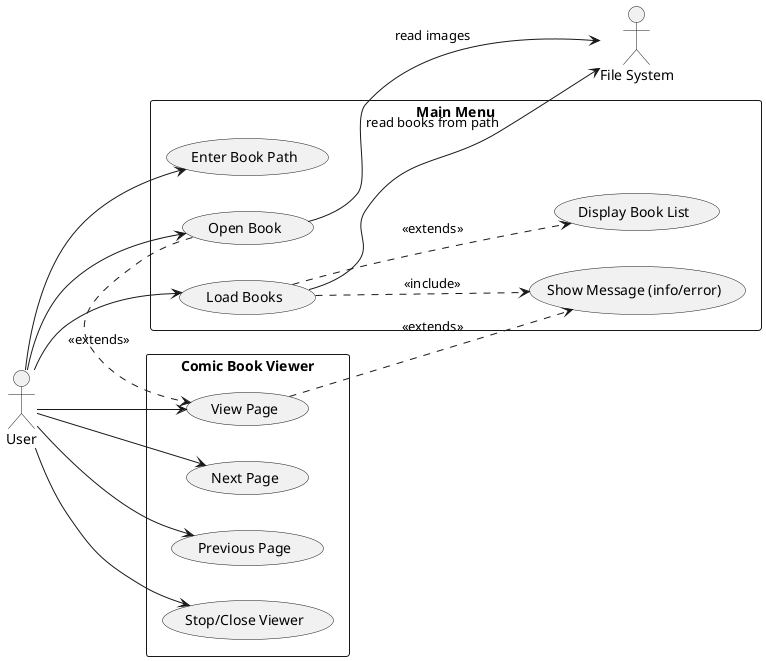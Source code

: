 ﻿@startuml
left to right direction
skinparam usecase {
  BackgroundColor<<MainMenu>> LightBlue
  BackgroundColor<<Viewer>> LightYellow
}

actor User
actor "File System" as FS


rectangle "Main Menu" {
usecase "Enter Book Path" as EnterPath
usecase "Load Books" as LoadBooks
usecase "Display Book List" as DisplayList
usecase "Show Message (info/error)" as ShowMessage
usecase "Open Book" as OpenBook
}

rectangle "Comic Book Viewer" {

usecase "View Page" as ViewPage
usecase "Next Page" as NextPage
usecase "Previous Page" as PrevPage
usecase "Stop/Close Viewer" as StopViewer
}

' Actor interactions
User --> EnterPath
User --> LoadBooks
User --> OpenBook
User --> ViewPage
User --> NextPage
User --> PrevPage
User --> StopViewer

' System interactions / includes
LoadBooks ..> DisplayList : <<extends>>
LoadBooks ..> ShowMessage : <<include>>
OpenBook ..> ViewPage : <<extends>>
ViewPage ..> ShowMessage : <<extends>>

' External file access
LoadBooks --> FS : "read books from path"
OpenBook --> FS : "read images"

@enduml